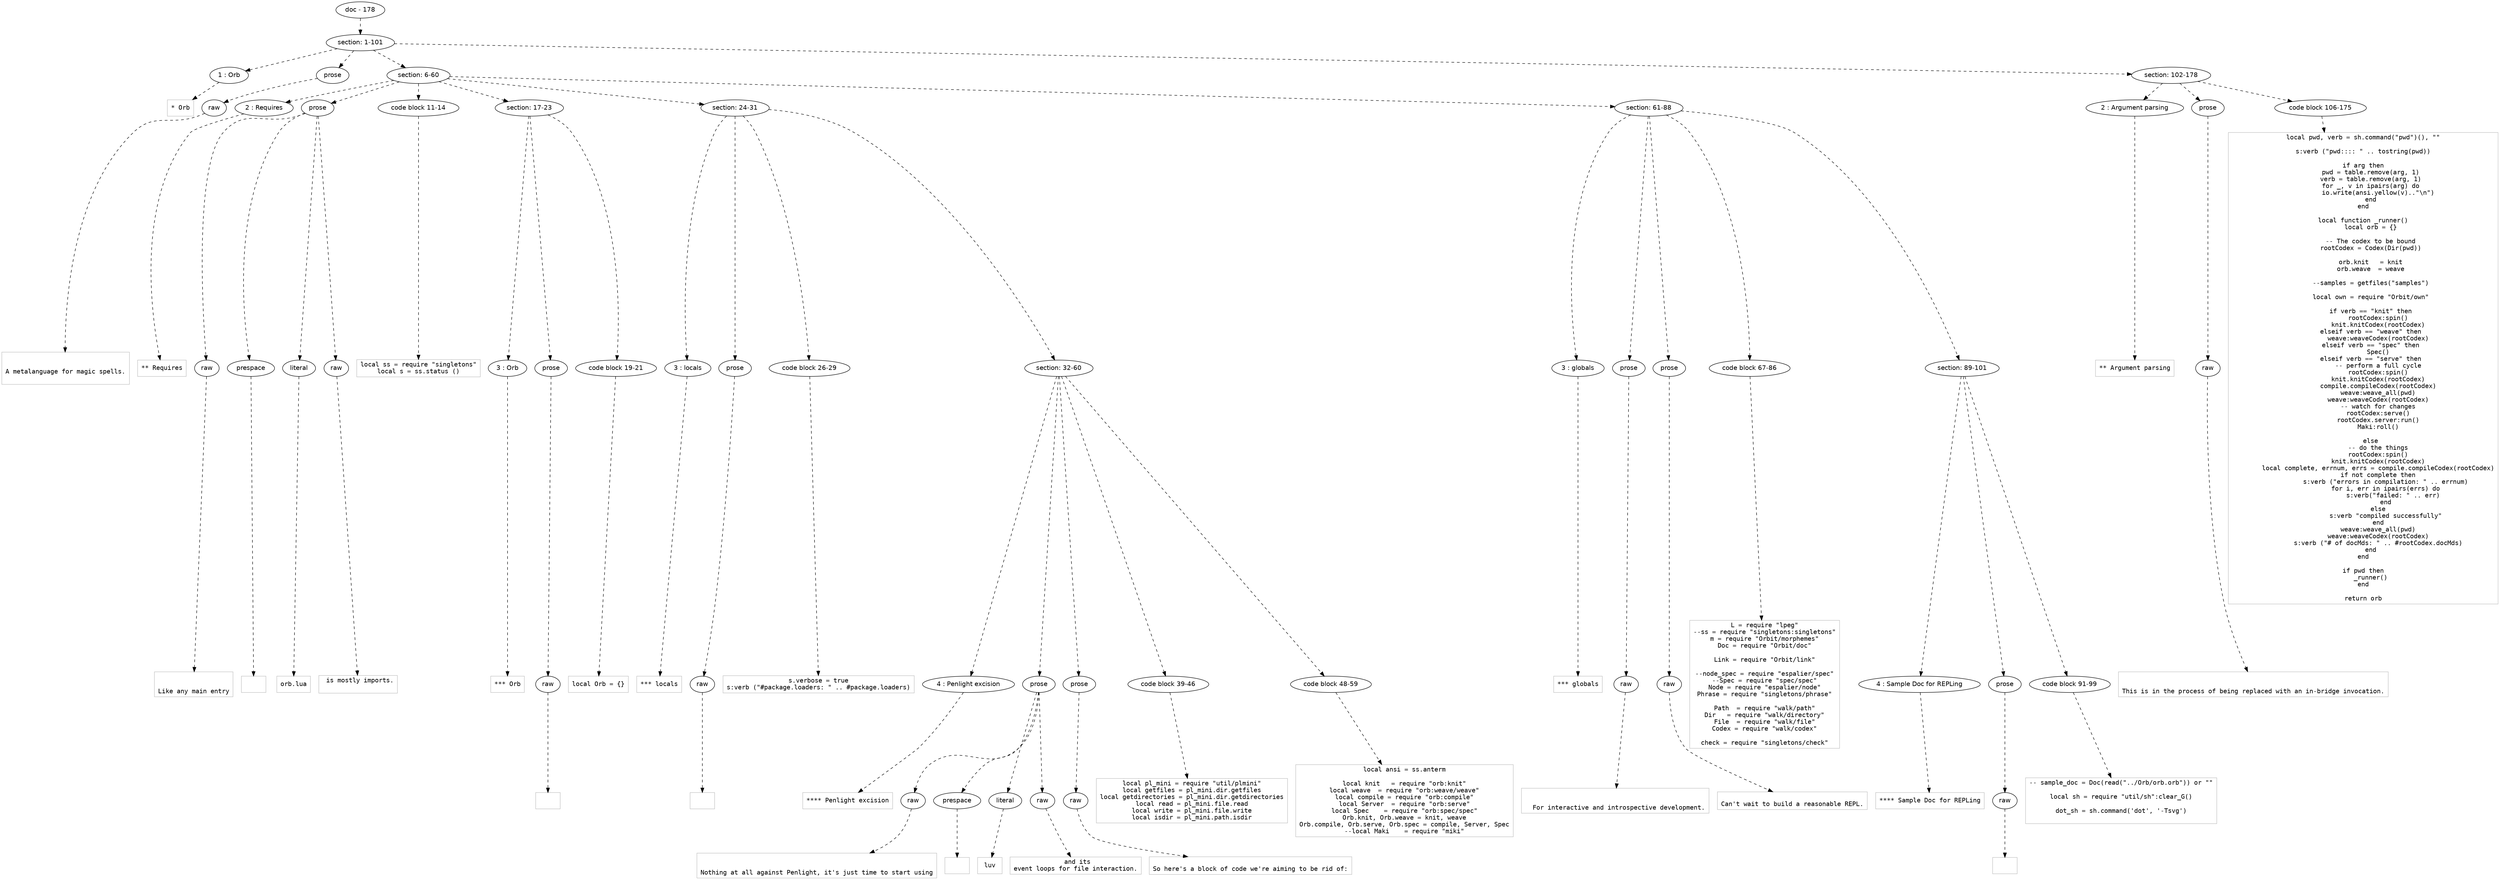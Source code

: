 digraph lpegNode {

node [fontname=Helvetica]
edge [style=dashed]

doc_0 [label="doc - 178"]


doc_0 -> { section_1}
{rank=same; section_1}

section_1 [label="section: 1-101"]


// END RANK doc_0

section_1 -> { header_2 prose_3 section_4 section_5}
{rank=same; header_2 prose_3 section_4 section_5}

header_2 [label="1 : Orb"]

prose_3 [label="prose"]

section_4 [label="section: 6-60"]

section_5 [label="section: 102-178"]


// END RANK section_1

header_2 -> leaf_6
leaf_6  [color=Gray,shape=rectangle,fontname=Inconsolata,label="* Orb"]
// END RANK header_2

prose_3 -> { raw_7}
{rank=same; raw_7}

raw_7 [label="raw"]


// END RANK prose_3

raw_7 -> leaf_8
leaf_8  [color=Gray,shape=rectangle,fontname=Inconsolata,label="

A metalanguage for magic spells.

"]
// END RANK raw_7

section_4 -> { header_9 prose_10 codeblock_11 section_12 section_13 section_14}
{rank=same; header_9 prose_10 codeblock_11 section_12 section_13 section_14}

header_9 [label="2 : Requires"]

prose_10 [label="prose"]

codeblock_11 [label="code block 11-14"]

section_12 [label="section: 17-23"]

section_13 [label="section: 24-31"]

section_14 [label="section: 61-88"]


// END RANK section_4

header_9 -> leaf_15
leaf_15  [color=Gray,shape=rectangle,fontname=Inconsolata,label="** Requires"]
// END RANK header_9

prose_10 -> { raw_16 prespace_17 literal_18 raw_19}
{rank=same; raw_16 prespace_17 literal_18 raw_19}

raw_16 [label="raw"]

prespace_17 [label="prespace"]

literal_18 [label="literal"]

raw_19 [label="raw"]


// END RANK prose_10

raw_16 -> leaf_20
leaf_20  [color=Gray,shape=rectangle,fontname=Inconsolata,label="

Like any main entry"]
// END RANK raw_16

prespace_17 -> leaf_21
leaf_21  [color=Gray,shape=rectangle,fontname=Inconsolata,label=" "]
// END RANK prespace_17

literal_18 -> leaf_22
leaf_22  [color=Gray,shape=rectangle,fontname=Inconsolata,label="orb.lua"]
// END RANK literal_18

raw_19 -> leaf_23
leaf_23  [color=Gray,shape=rectangle,fontname=Inconsolata,label=" is mostly imports.

"]
// END RANK raw_19

codeblock_11 -> leaf_24
leaf_24  [color=Gray,shape=rectangle,fontname=Inconsolata,label="local ss = require \"singletons\"
local s = ss.status ()"]
// END RANK codeblock_11

section_12 -> { header_25 prose_26 codeblock_27}
{rank=same; header_25 prose_26 codeblock_27}

header_25 [label="3 : Orb"]

prose_26 [label="prose"]

codeblock_27 [label="code block 19-21"]


// END RANK section_12

header_25 -> leaf_28
leaf_28  [color=Gray,shape=rectangle,fontname=Inconsolata,label="*** Orb"]
// END RANK header_25

prose_26 -> { raw_29}
{rank=same; raw_29}

raw_29 [label="raw"]


// END RANK prose_26

raw_29 -> leaf_30
leaf_30  [color=Gray,shape=rectangle,fontname=Inconsolata,label="
"]
// END RANK raw_29

codeblock_27 -> leaf_31
leaf_31  [color=Gray,shape=rectangle,fontname=Inconsolata,label="local Orb = {}"]
// END RANK codeblock_27

section_13 -> { header_32 prose_33 codeblock_34 section_35}
{rank=same; header_32 prose_33 codeblock_34 section_35}

header_32 [label="3 : locals"]

prose_33 [label="prose"]

codeblock_34 [label="code block 26-29"]

section_35 [label="section: 32-60"]


// END RANK section_13

header_32 -> leaf_36
leaf_36  [color=Gray,shape=rectangle,fontname=Inconsolata,label="*** locals"]
// END RANK header_32

prose_33 -> { raw_37}
{rank=same; raw_37}

raw_37 [label="raw"]


// END RANK prose_33

raw_37 -> leaf_38
leaf_38  [color=Gray,shape=rectangle,fontname=Inconsolata,label="
"]
// END RANK raw_37

codeblock_34 -> leaf_39
leaf_39  [color=Gray,shape=rectangle,fontname=Inconsolata,label="s.verbose = true
s:verb (\"#package.loaders: \" .. #package.loaders)"]
// END RANK codeblock_34

section_35 -> { header_40 prose_41 prose_42 codeblock_43 codeblock_44}
{rank=same; header_40 prose_41 prose_42 codeblock_43 codeblock_44}

header_40 [label="4 : Penlight excision"]

prose_41 [label="prose"]

prose_42 [label="prose"]

codeblock_43 [label="code block 39-46"]

codeblock_44 [label="code block 48-59"]


// END RANK section_35

header_40 -> leaf_45
leaf_45  [color=Gray,shape=rectangle,fontname=Inconsolata,label="**** Penlight excision"]
// END RANK header_40

prose_41 -> { raw_46 prespace_47 literal_48 raw_49}
{rank=same; raw_46 prespace_47 literal_48 raw_49}

raw_46 [label="raw"]

prespace_47 [label="prespace"]

literal_48 [label="literal"]

raw_49 [label="raw"]


// END RANK prose_41

raw_46 -> leaf_50
leaf_50  [color=Gray,shape=rectangle,fontname=Inconsolata,label="

Nothing at all against Penlight, it's just time to start using"]
// END RANK raw_46

prespace_47 -> leaf_51
leaf_51  [color=Gray,shape=rectangle,fontname=Inconsolata,label=" "]
// END RANK prespace_47

literal_48 -> leaf_52
leaf_52  [color=Gray,shape=rectangle,fontname=Inconsolata,label="luv"]
// END RANK literal_48

raw_49 -> leaf_53
leaf_53  [color=Gray,shape=rectangle,fontname=Inconsolata,label=" and its
event loops for file interaction.
"]
// END RANK raw_49

prose_42 -> { raw_54}
{rank=same; raw_54}

raw_54 [label="raw"]


// END RANK prose_42

raw_54 -> leaf_55
leaf_55  [color=Gray,shape=rectangle,fontname=Inconsolata,label="
So here's a block of code we're aiming to be rid of:
"]
// END RANK raw_54

codeblock_43 -> leaf_56
leaf_56  [color=Gray,shape=rectangle,fontname=Inconsolata,label="local pl_mini = require \"util/plmini\"
local getfiles = pl_mini.dir.getfiles
local getdirectories = pl_mini.dir.getdirectories
local read = pl_mini.file.read
local write = pl_mini.file.write
local isdir = pl_mini.path.isdir"]
// END RANK codeblock_43

codeblock_44 -> leaf_57
leaf_57  [color=Gray,shape=rectangle,fontname=Inconsolata,label="local ansi = ss.anterm

local knit   = require \"orb:knit\"
local weave  = require \"orb:weave/weave\"
local compile = require \"orb:compile\"
local Server  = require \"orb:serve\"
local Spec    = require \"orb:spec/spec\"
Orb.knit, Orb.weave = knit, weave
Orb.compile, Orb.serve, Orb.spec = compile, Server, Spec
--local Maki    = require \"miki\""]
// END RANK codeblock_44

section_14 -> { header_58 prose_59 prose_60 codeblock_61 section_62}
{rank=same; header_58 prose_59 prose_60 codeblock_61 section_62}

header_58 [label="3 : globals"]

prose_59 [label="prose"]

prose_60 [label="prose"]

codeblock_61 [label="code block 67-86"]

section_62 [label="section: 89-101"]


// END RANK section_14

header_58 -> leaf_63
leaf_63  [color=Gray,shape=rectangle,fontname=Inconsolata,label="*** globals"]
// END RANK header_58

prose_59 -> { raw_64}
{rank=same; raw_64}

raw_64 [label="raw"]


// END RANK prose_59

raw_64 -> leaf_65
leaf_65  [color=Gray,shape=rectangle,fontname=Inconsolata,label="

  For interactive and introspective development.
"]
// END RANK raw_64

prose_60 -> { raw_66}
{rank=same; raw_66}

raw_66 [label="raw"]


// END RANK prose_60

raw_66 -> leaf_67
leaf_67  [color=Gray,shape=rectangle,fontname=Inconsolata,label="
Can't wait to build a reasonable REPL.
"]
// END RANK raw_66

codeblock_61 -> leaf_68
leaf_68  [color=Gray,shape=rectangle,fontname=Inconsolata,label="L = require \"lpeg\"
--ss = require \"singletons:singletons\"
m = require \"Orbit/morphemes\"
Doc = require \"Orbit/doc\"

Link = require \"Orbit/link\"

--node_spec = require \"espalier/spec\"
--Spec = require \"spec/spec\"
Node = require \"espalier/node\"
Phrase = require \"singletons/phrase\"

Path  = require \"walk/path\"
Dir   = require \"walk/directory\"
File  = require \"walk/file\"
Codex = require \"walk/codex\"

check = require \"singletons/check\""]
// END RANK codeblock_61

section_62 -> { header_69 prose_70 codeblock_71}
{rank=same; header_69 prose_70 codeblock_71}

header_69 [label="4 : Sample Doc for REPLing"]

prose_70 [label="prose"]

codeblock_71 [label="code block 91-99"]


// END RANK section_62

header_69 -> leaf_72
leaf_72  [color=Gray,shape=rectangle,fontname=Inconsolata,label="**** Sample Doc for REPLing"]
// END RANK header_69

prose_70 -> { raw_73}
{rank=same; raw_73}

raw_73 [label="raw"]


// END RANK prose_70

raw_73 -> leaf_74
leaf_74  [color=Gray,shape=rectangle,fontname=Inconsolata,label="
"]
// END RANK raw_73

codeblock_71 -> leaf_75
leaf_75  [color=Gray,shape=rectangle,fontname=Inconsolata,label="-- sample_doc = Doc(read(\"../Orb/orb.orb\")) or \"\"

local sh = require \"util/sh\":clear_G()

dot_sh = sh.command('dot', '-Tsvg')

"]
// END RANK codeblock_71

section_5 -> { header_76 prose_77 codeblock_78}
{rank=same; header_76 prose_77 codeblock_78}

header_76 [label="2 : Argument parsing"]

prose_77 [label="prose"]

codeblock_78 [label="code block 106-175"]


// END RANK section_5

header_76 -> leaf_79
leaf_79  [color=Gray,shape=rectangle,fontname=Inconsolata,label="** Argument parsing"]
// END RANK header_76

prose_77 -> { raw_80}
{rank=same; raw_80}

raw_80 [label="raw"]


// END RANK prose_77

raw_80 -> leaf_81
leaf_81  [color=Gray,shape=rectangle,fontname=Inconsolata,label="

This is in the process of being replaced with an in-bridge invocation.
"]
// END RANK raw_80

codeblock_78 -> leaf_82
leaf_82  [color=Gray,shape=rectangle,fontname=Inconsolata,label="local pwd, verb = sh.command(\"pwd\")(), \"\"

s:verb (\"pwd:::: \" .. tostring(pwd))

if arg then
    pwd = table.remove(arg, 1)
    verb = table.remove(arg, 1)
    for _, v in ipairs(arg) do
        io.write(ansi.yellow(v)..\"\\n\")
    end
end

local function _runner()
    local orb = {}

    -- The codex to be bound
    rootCodex = Codex(Dir(pwd))

    orb.knit   = knit
    orb.weave  = weave

    --samples = getfiles(\"samples\")

    local own = require \"Orbit/own\"

    if verb == \"knit\" then
        rootCodex:spin()
        knit.knitCodex(rootCodex)
    elseif verb == \"weave\" then
        weave:weaveCodex(rootCodex)
    elseif verb == \"spec\" then
        Spec()
    elseif verb == \"serve\" then
        -- perform a full cycle
        rootCodex:spin()
        knit.knitCodex(rootCodex)
        compile.compileCodex(rootCodex)
        weave:weave_all(pwd)
        weave:weaveCodex(rootCodex)
        -- watch for changes
        rootCodex:serve()
        rootCodex.server:run()
        Maki:roll()

    else
        -- do the things
        rootCodex:spin()
        knit.knitCodex(rootCodex)
        local complete, errnum, errs = compile.compileCodex(rootCodex)
        if not complete then
            s:verb (\"errors in compilation: \" .. errnum)
            for i, err in ipairs(errs) do
                s:verb(\"failed: \" .. err)
            end
        else
            s:verb \"compiled successfully\"
        end
        weave:weave_all(pwd)
        weave:weaveCodex(rootCodex)
        s:verb (\"# of docMds: \" .. #rootCodex.docMds)
    end
end

if pwd then
    _runner()
end

return orb"]
// END RANK codeblock_78


}
